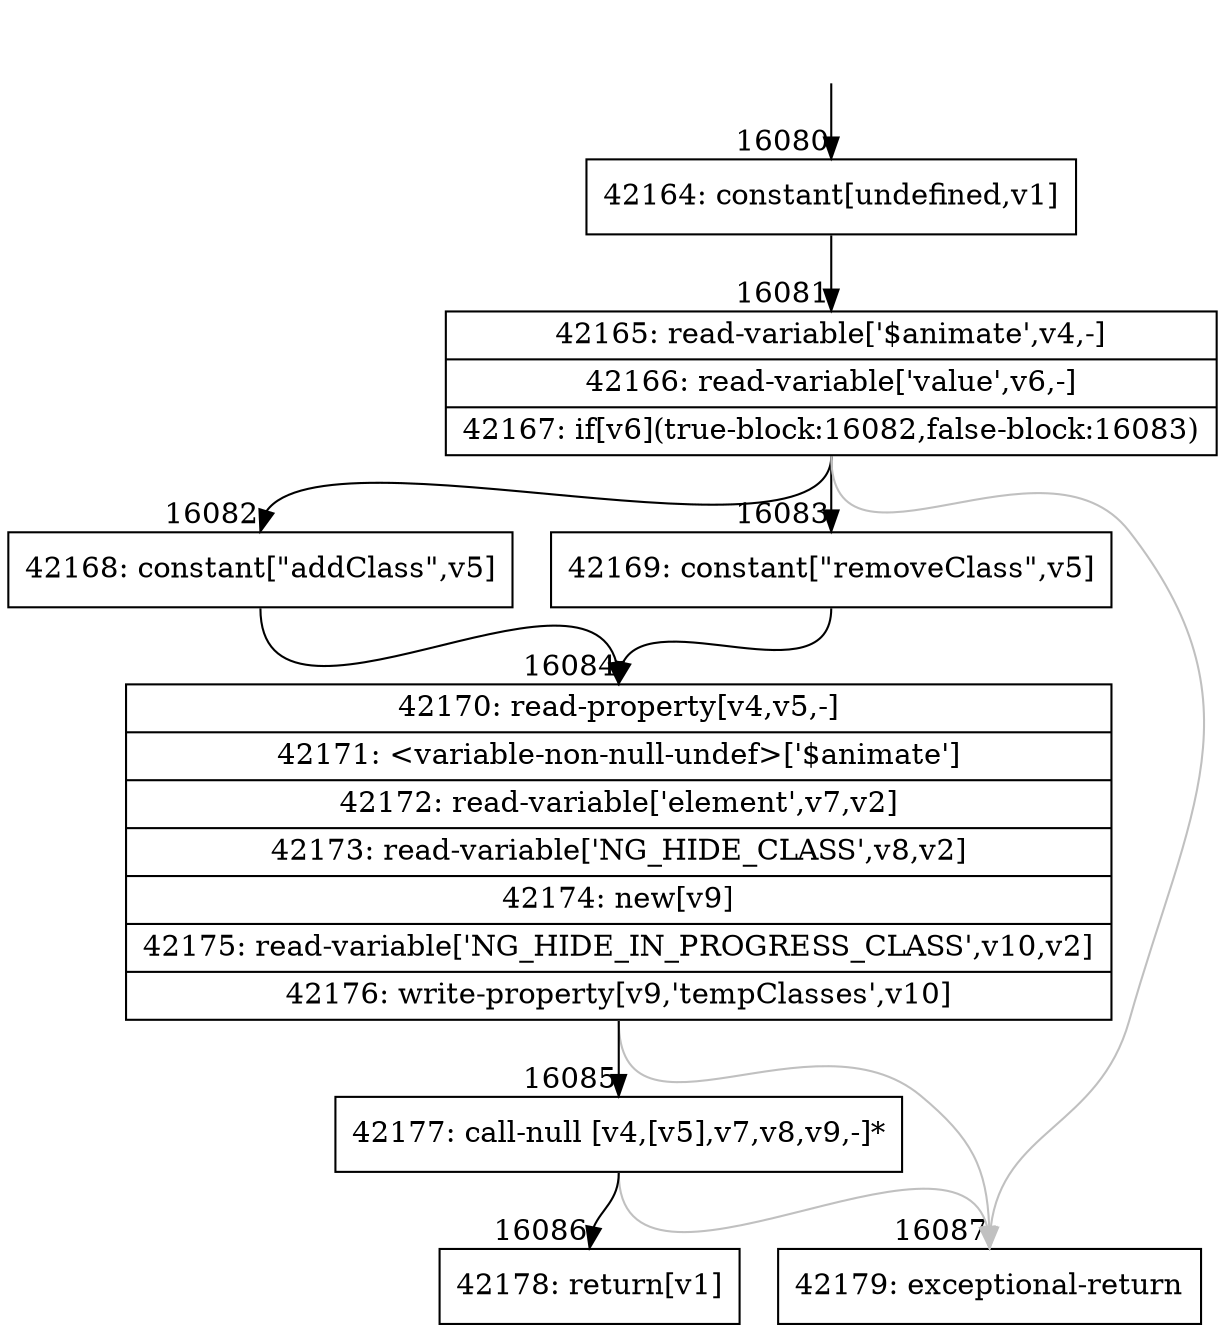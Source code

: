 digraph {
rankdir="TD"
BB_entry1289[shape=none,label=""];
BB_entry1289 -> BB16080 [tailport=s, headport=n, headlabel="    16080"]
BB16080 [shape=record label="{42164: constant[undefined,v1]}" ] 
BB16080 -> BB16081 [tailport=s, headport=n, headlabel="      16081"]
BB16081 [shape=record label="{42165: read-variable['$animate',v4,-]|42166: read-variable['value',v6,-]|42167: if[v6](true-block:16082,false-block:16083)}" ] 
BB16081 -> BB16082 [tailport=s, headport=n, headlabel="      16082"]
BB16081 -> BB16083 [tailport=s, headport=n, headlabel="      16083"]
BB16081 -> BB16087 [tailport=s, headport=n, color=gray, headlabel="      16087"]
BB16082 [shape=record label="{42168: constant[\"addClass\",v5]}" ] 
BB16082 -> BB16084 [tailport=s, headport=n, headlabel="      16084"]
BB16083 [shape=record label="{42169: constant[\"removeClass\",v5]}" ] 
BB16083 -> BB16084 [tailport=s, headport=n]
BB16084 [shape=record label="{42170: read-property[v4,v5,-]|42171: \<variable-non-null-undef\>['$animate']|42172: read-variable['element',v7,v2]|42173: read-variable['NG_HIDE_CLASS',v8,v2]|42174: new[v9]|42175: read-variable['NG_HIDE_IN_PROGRESS_CLASS',v10,v2]|42176: write-property[v9,'tempClasses',v10]}" ] 
BB16084 -> BB16085 [tailport=s, headport=n, headlabel="      16085"]
BB16084 -> BB16087 [tailport=s, headport=n, color=gray]
BB16085 [shape=record label="{42177: call-null [v4,[v5],v7,v8,v9,-]*}" ] 
BB16085 -> BB16086 [tailport=s, headport=n, headlabel="      16086"]
BB16085 -> BB16087 [tailport=s, headport=n, color=gray]
BB16086 [shape=record label="{42178: return[v1]}" ] 
BB16087 [shape=record label="{42179: exceptional-return}" ] 
//#$~ 27549
}
